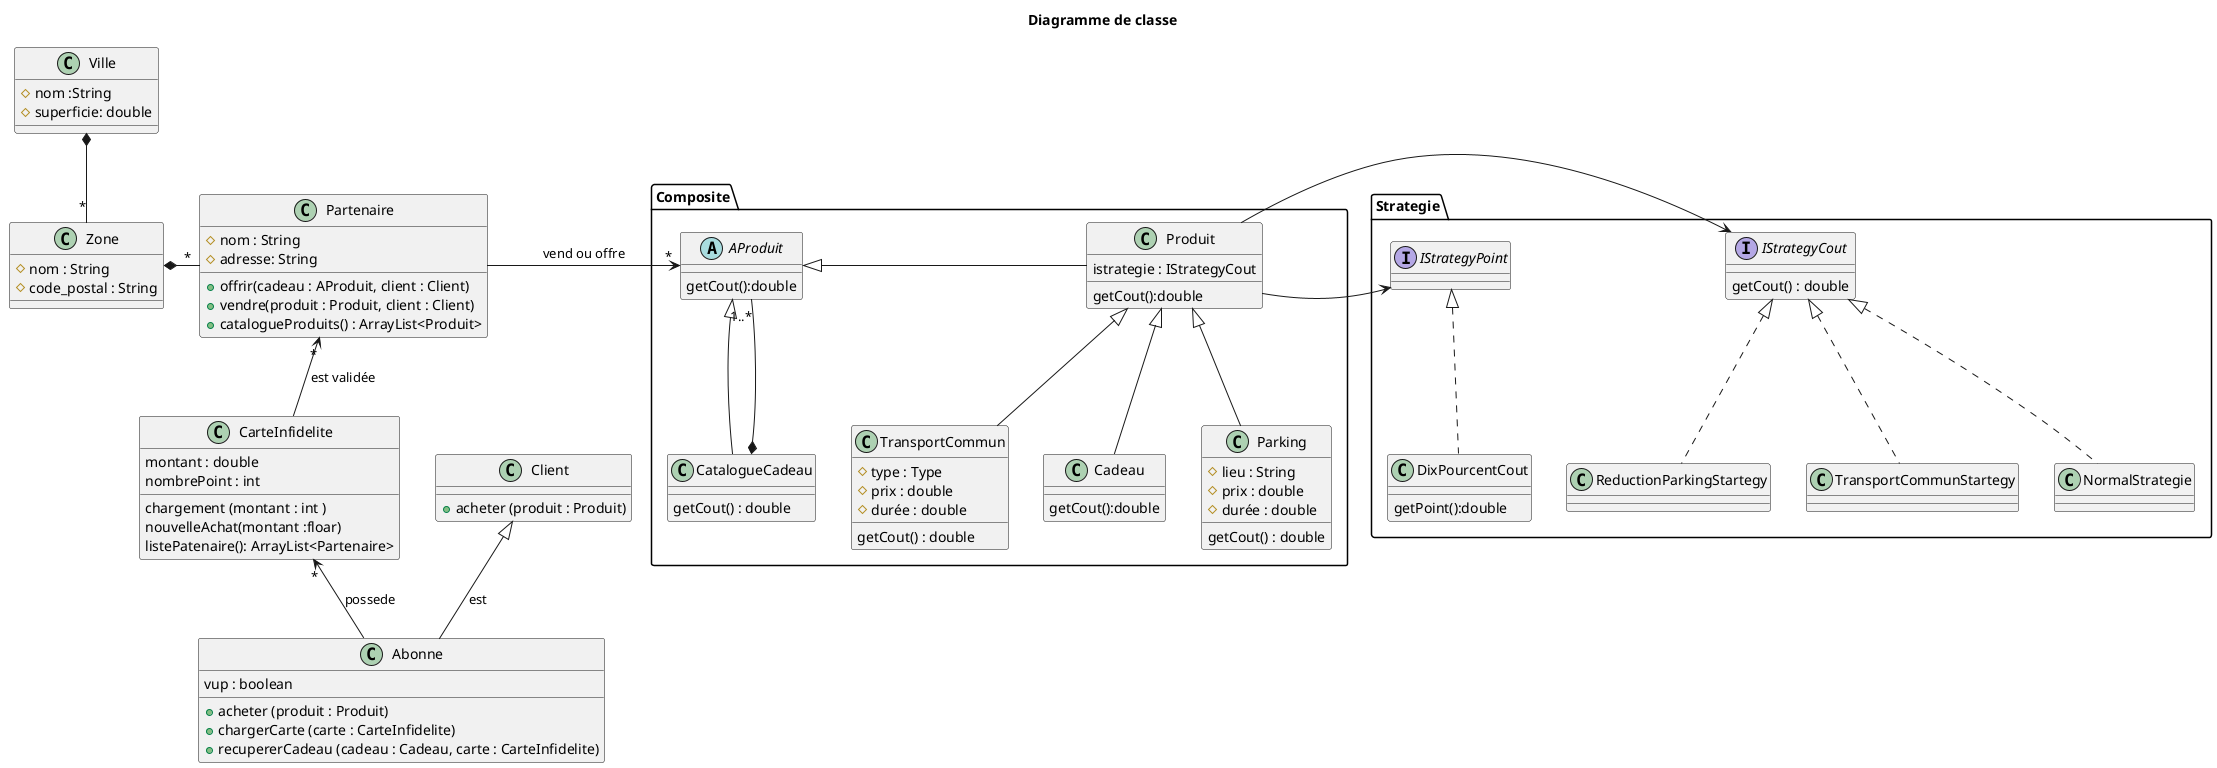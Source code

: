 @startuml
title Diagramme de classe
' skinparam linetype ortho

class Partenaire{
    # nom : String
    # adresse: String
    + offrir(cadeau : AProduit, client : Client)
    + vendre(produit : Produit, client : Client)
    + catalogueProduits() : ArrayList<Produit>
}

class Zone{
    # nom : String
    # code_postal : String
}

class Abonne{
    vup : boolean
    + acheter (produit : Produit)
    + chargerCarte (carte : CarteInfidelite)
    + recupererCadeau (cadeau : Cadeau, carte : CarteInfidelite)
}

class Client{
    + acheter (produit : Produit)
}

class CarteInfidelite{
    montant : double
    nombrePoint : int
    chargement (montant : int )
    nouvelleAchat(montant :floar)
    listePatenaire(): ArrayList<Partenaire>
}
class Ville{
    # nom :String
    # superficie: double
}

package Composite{
    abstract  AProduit{
        getCout():double
    }
    class Produit{
        istrategie : IStrategyCout
        getCout():double
    }
    class CatalogueCadeau{
        getCout() : double
    }
    class Parking{
        #lieu : String
        #prix : double
        /'En heure'/ #durée : double
        getCout() : double
    }
    class TransportCommun{
        #type : Type
        #prix : double
        /'En heure'/ #durée : double
        getCout() : double
    }
    class Cadeau{
        getCout():double
    }
    Produit -left-|> AProduit
    Parking -up-|> Produit
    TransportCommun -up-|> Produit
    Cadeau -up-|> Produit
    CatalogueCadeau -up-|> AProduit
    CatalogueCadeau *-up- "1..*" AProduit

}


package Strategie{
    class ReductionParkingStartegy
    class TransportCommunStartegy
    class NormalStrategie
    class DixPourcentCout{
        getPoint():double
    }
    interface IStrategyCout{
        getCout() : double
    }
    interface IStrategyPoint
    ReductionParkingStartegy .up.|> IStrategyCout
    NormalStrategie .up.|> IStrategyCout
    TransportCommunStartegy .up.|> IStrategyCout
    DixPourcentCout .up.|> IStrategyPoint
}

Abonne -up-> "*"CarteInfidelite : possede
Abonne -up-|> Client : est

Ville *-- "*" Zone
Zone *-right- "*" Partenaire
Partenaire -> "*" AProduit : vend ou offre
Produit -> IStrategyCout
Produit -> IStrategyPoint
CarteInfidelite -up-> "*"Partenaire : "est validée"


@enduml

@startuml
title cas1
left to right direction

actor client as C
rectangle "cumul de points" {
    usecase "faire achat" as UC1
    usecase "valider carte" as UC2

    UC1 .> UC2 : <<include>>

}

C -- UC1
@enduml

@startuml
title cas2
left to right direction

actor client as C
rectangle "Bonus d'infidelite" {
    usecase "Utiliser carte" as UC1
    usecase "valider carte" as UC2

    UC1 .> UC2 : <<include>>
}

C -- UC1
@enduml

@startuml
title cas3
left to right direction

actor client as C
rectangle "Consulter solde" {
    usecase "consulter solde" as UC1
    usecase "valider carte" as UC2

    UC1 .> UC2 : <<include>>

}

C -- UC1
@enduml



@startuml
title cas4
left to right direction

actor client as C
rectangle "Catalogue des cadeaux" {
    usecase "consulter annuaire" as UC1
    usecase "Consulter description cadeau" as UC2
    usecase "Consulter description magasin" as UC3

    UC2 .> UC1 : <<extends>>
    UC3 .up.> UC1 : <<extends>>

}

C -- UC1
@enduml

@startuml
title cas5
left to right direction

actor client as C
rectangle "Achat cadeau" {
    usecase "demander offre" as UC1
    usecase "recuperer offre" as UC2
    usecase "valider carte" as UC3

    UC2 .> UC1 : <<extends>>
    UC2 .down.> UC3 : <<include>>

}

C -- UC1
@enduml

